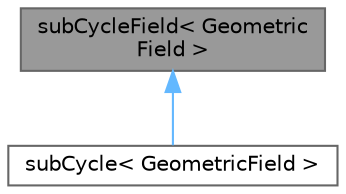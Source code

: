 digraph "subCycleField&lt; GeometricField &gt;"
{
 // LATEX_PDF_SIZE
  bgcolor="transparent";
  edge [fontname=Helvetica,fontsize=10,labelfontname=Helvetica,labelfontsize=10];
  node [fontname=Helvetica,fontsize=10,shape=box,height=0.2,width=0.4];
  Node1 [id="Node000001",label="subCycleField\< Geometric\lField \>",height=0.2,width=0.4,color="gray40", fillcolor="grey60", style="filled", fontcolor="black",tooltip=" "];
  Node1 -> Node2 [id="edge1_Node000001_Node000002",dir="back",color="steelblue1",style="solid",tooltip=" "];
  Node2 [id="Node000002",label="subCycle\< GeometricField \>",height=0.2,width=0.4,color="gray40", fillcolor="white", style="filled",URL="$classFoam_1_1subCycle.html",tooltip="Perform a subCycleTime on a field."];
}
